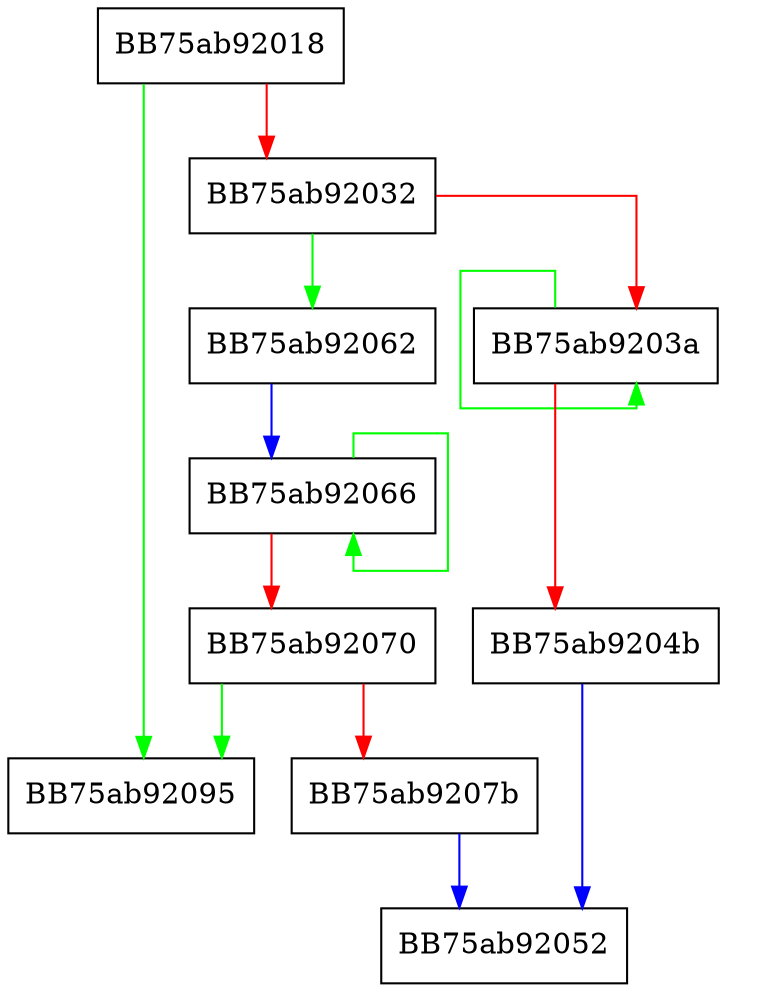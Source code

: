 digraph StringWrite {
  node [shape="box"];
  graph [splines=ortho];
  BB75ab92018 -> BB75ab92095 [color="green"];
  BB75ab92018 -> BB75ab92032 [color="red"];
  BB75ab92032 -> BB75ab92062 [color="green"];
  BB75ab92032 -> BB75ab9203a [color="red"];
  BB75ab9203a -> BB75ab9203a [color="green"];
  BB75ab9203a -> BB75ab9204b [color="red"];
  BB75ab9204b -> BB75ab92052 [color="blue"];
  BB75ab92062 -> BB75ab92066 [color="blue"];
  BB75ab92066 -> BB75ab92066 [color="green"];
  BB75ab92066 -> BB75ab92070 [color="red"];
  BB75ab92070 -> BB75ab92095 [color="green"];
  BB75ab92070 -> BB75ab9207b [color="red"];
  BB75ab9207b -> BB75ab92052 [color="blue"];
}